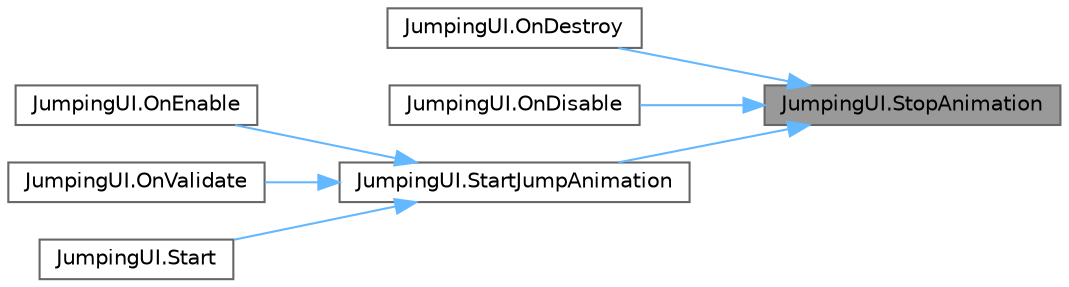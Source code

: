 digraph "JumpingUI.StopAnimation"
{
 // LATEX_PDF_SIZE
  bgcolor="transparent";
  edge [fontname=Helvetica,fontsize=10,labelfontname=Helvetica,labelfontsize=10];
  node [fontname=Helvetica,fontsize=10,shape=box,height=0.2,width=0.4];
  rankdir="RL";
  Node1 [id="Node000001",label="JumpingUI.StopAnimation",height=0.2,width=0.4,color="gray40", fillcolor="grey60", style="filled", fontcolor="black",tooltip=" "];
  Node1 -> Node2 [id="edge1_Node000001_Node000002",dir="back",color="steelblue1",style="solid",tooltip=" "];
  Node2 [id="Node000002",label="JumpingUI.OnDestroy",height=0.2,width=0.4,color="grey40", fillcolor="white", style="filled",URL="$class_jumping_u_i.html#a1559b99ef46084a68e206f605587dcab",tooltip=" "];
  Node1 -> Node3 [id="edge2_Node000001_Node000003",dir="back",color="steelblue1",style="solid",tooltip=" "];
  Node3 [id="Node000003",label="JumpingUI.OnDisable",height=0.2,width=0.4,color="grey40", fillcolor="white", style="filled",URL="$class_jumping_u_i.html#a5539ea735b0fea070e2545ac6bcbcfa8",tooltip=" "];
  Node1 -> Node4 [id="edge3_Node000001_Node000004",dir="back",color="steelblue1",style="solid",tooltip=" "];
  Node4 [id="Node000004",label="JumpingUI.StartJumpAnimation",height=0.2,width=0.4,color="grey40", fillcolor="white", style="filled",URL="$class_jumping_u_i.html#ac52207c6a2e55d7171e952ce9867b433",tooltip=" "];
  Node4 -> Node5 [id="edge4_Node000004_Node000005",dir="back",color="steelblue1",style="solid",tooltip=" "];
  Node5 [id="Node000005",label="JumpingUI.OnEnable",height=0.2,width=0.4,color="grey40", fillcolor="white", style="filled",URL="$class_jumping_u_i.html#aaa825369dff4d6f7f87cfdb83f1e735b",tooltip=" "];
  Node4 -> Node6 [id="edge5_Node000004_Node000006",dir="back",color="steelblue1",style="solid",tooltip=" "];
  Node6 [id="Node000006",label="JumpingUI.OnValidate",height=0.2,width=0.4,color="grey40", fillcolor="white", style="filled",URL="$class_jumping_u_i.html#abbb0bf6d5c17334eb46567b218048845",tooltip=" "];
  Node4 -> Node7 [id="edge6_Node000004_Node000007",dir="back",color="steelblue1",style="solid",tooltip=" "];
  Node7 [id="Node000007",label="JumpingUI.Start",height=0.2,width=0.4,color="grey40", fillcolor="white", style="filled",URL="$class_jumping_u_i.html#a5ebf56877a07c1b44aabac182ea973da",tooltip=" "];
}
